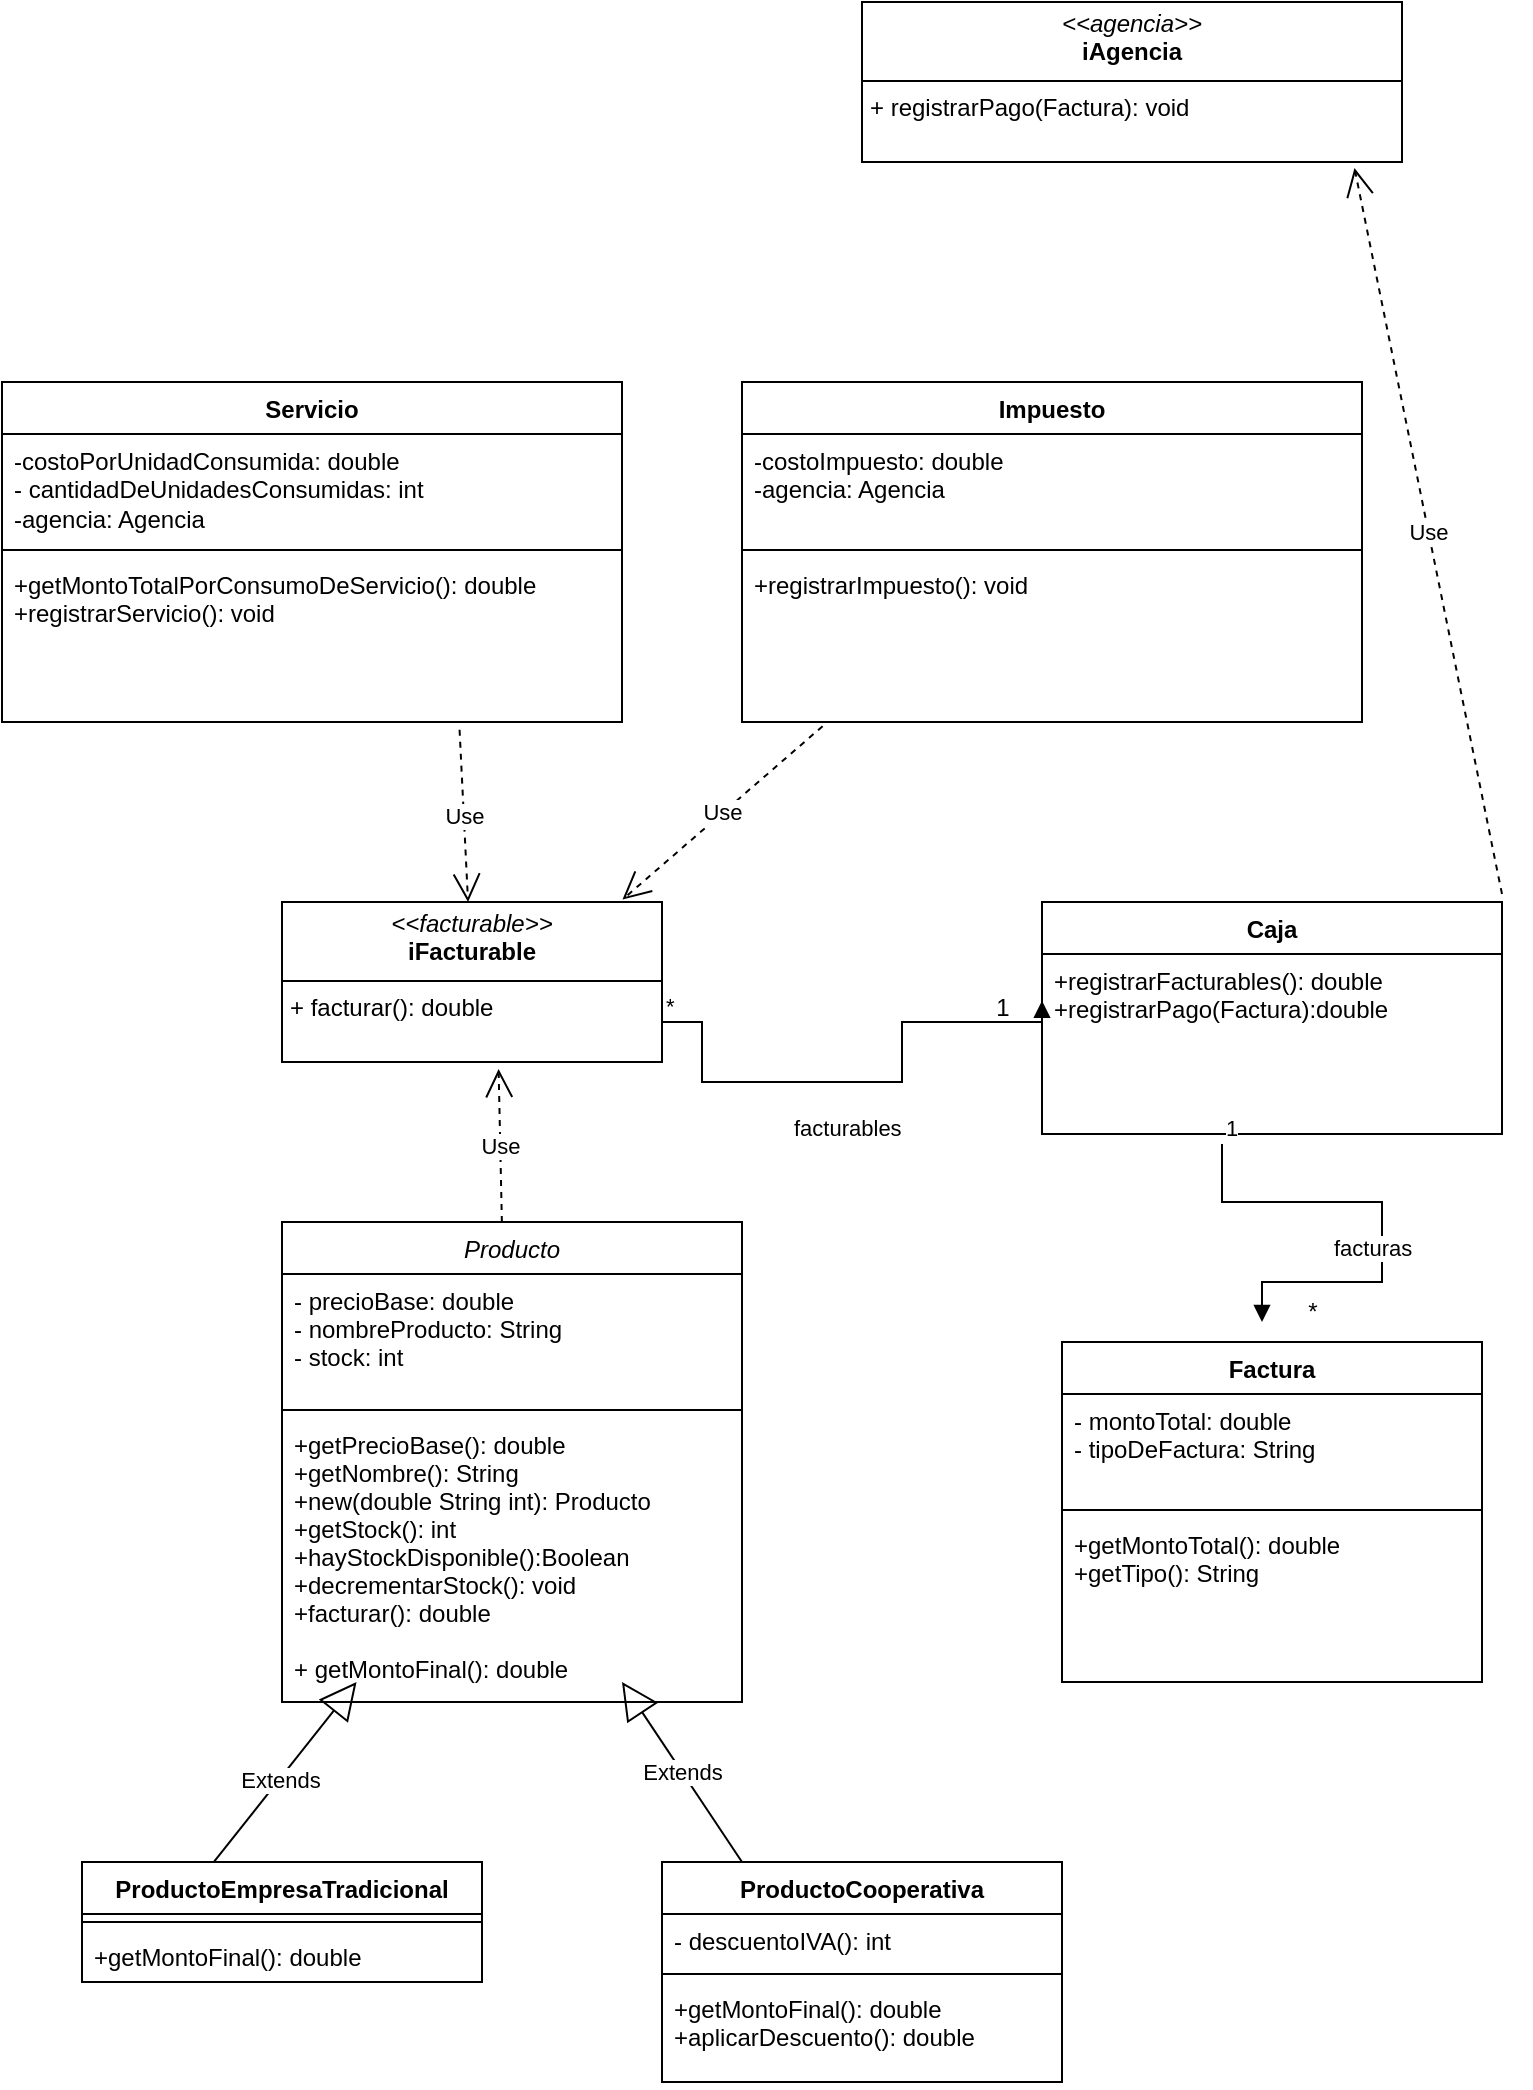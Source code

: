 <mxfile version="27.0.6">
  <diagram id="C5RBs43oDa-KdzZeNtuy" name="Page-1">
    <mxGraphModel dx="1188" dy="1827" grid="1" gridSize="10" guides="1" tooltips="1" connect="1" arrows="1" fold="1" page="1" pageScale="1" pageWidth="827" pageHeight="1169" math="0" shadow="0">
      <root>
        <mxCell id="WIyWlLk6GJQsqaUBKTNV-0" />
        <mxCell id="WIyWlLk6GJQsqaUBKTNV-1" parent="WIyWlLk6GJQsqaUBKTNV-0" />
        <mxCell id="zkfFHV4jXpPFQw0GAbJ--0" value="Producto" style="swimlane;fontStyle=2;align=center;verticalAlign=top;childLayout=stackLayout;horizontal=1;startSize=26;horizontalStack=0;resizeParent=1;resizeLast=0;collapsible=1;marginBottom=0;rounded=0;shadow=0;strokeWidth=1;" parent="WIyWlLk6GJQsqaUBKTNV-1" vertex="1">
          <mxGeometry x="150" y="100" width="230" height="240" as="geometry">
            <mxRectangle x="230" y="140" width="160" height="26" as="alternateBounds" />
          </mxGeometry>
        </mxCell>
        <mxCell id="zkfFHV4jXpPFQw0GAbJ--2" value="- precioBase: double&#xa;- nombreProducto: String&#xa;- stock: int" style="text;align=left;verticalAlign=top;spacingLeft=4;spacingRight=4;overflow=hidden;rotatable=0;points=[[0,0.5],[1,0.5]];portConstraint=eastwest;rounded=0;shadow=0;html=0;" parent="zkfFHV4jXpPFQw0GAbJ--0" vertex="1">
          <mxGeometry y="26" width="230" height="64" as="geometry" />
        </mxCell>
        <mxCell id="zkfFHV4jXpPFQw0GAbJ--4" value="" style="line;html=1;strokeWidth=1;align=left;verticalAlign=middle;spacingTop=-1;spacingLeft=3;spacingRight=3;rotatable=0;labelPosition=right;points=[];portConstraint=eastwest;" parent="zkfFHV4jXpPFQw0GAbJ--0" vertex="1">
          <mxGeometry y="90" width="230" height="8" as="geometry" />
        </mxCell>
        <mxCell id="vys1Lf1euMN_hq-L1kBy-1" value="+getPrecioBase(): double&#xa;+getNombre(): String&#xa;+new(double String int): Producto&#xa;+getStock(): int&#xa;+hayStockDisponible():Boolean&#xa;+decrementarStock(): void&#xa;+facturar(): double&#xa;&#xa;+ getMontoFinal(): double" style="text;align=left;verticalAlign=top;spacingLeft=4;spacingRight=4;overflow=hidden;rotatable=0;points=[[0,0.5],[1,0.5]];portConstraint=eastwest;rounded=0;shadow=0;html=0;fontStyle=0" parent="zkfFHV4jXpPFQw0GAbJ--0" vertex="1">
          <mxGeometry y="98" width="230" height="142" as="geometry" />
        </mxCell>
        <mxCell id="vys1Lf1euMN_hq-L1kBy-6" value="&lt;p style=&quot;margin:0px;margin-top:4px;text-align:center;&quot;&gt;&lt;i&gt;&amp;lt;&amp;lt;facturable&amp;gt;&amp;gt;&lt;/i&gt;&lt;br&gt;&lt;b&gt;iFacturable&lt;/b&gt;&lt;/p&gt;&lt;hr size=&quot;1&quot; style=&quot;border-style:solid;&quot;&gt;&lt;p style=&quot;margin:0px;margin-left:4px;&quot;&gt;+ facturar(): double&lt;br&gt;&lt;br&gt;&lt;/p&gt;&lt;hr size=&quot;1&quot; style=&quot;border-style:solid;&quot;&gt;&lt;p style=&quot;margin:0px;margin-left:4px;&quot;&gt;&lt;br&gt;&lt;/p&gt;" style="verticalAlign=top;align=left;overflow=fill;html=1;whiteSpace=wrap;" parent="WIyWlLk6GJQsqaUBKTNV-1" vertex="1">
          <mxGeometry x="150" y="-60" width="190" height="80" as="geometry" />
        </mxCell>
        <mxCell id="vys1Lf1euMN_hq-L1kBy-15" value="Factura" style="swimlane;fontStyle=1;align=center;verticalAlign=top;childLayout=stackLayout;horizontal=1;startSize=26;horizontalStack=0;resizeParent=1;resizeParentMax=0;resizeLast=0;collapsible=1;marginBottom=0;whiteSpace=wrap;html=1;" parent="WIyWlLk6GJQsqaUBKTNV-1" vertex="1">
          <mxGeometry x="540" y="160" width="210" height="170" as="geometry" />
        </mxCell>
        <mxCell id="vys1Lf1euMN_hq-L1kBy-16" value="- montoTotal: double&lt;div&gt;- tipoDeFactura: String&lt;/div&gt;" style="text;strokeColor=none;fillColor=none;align=left;verticalAlign=top;spacingLeft=4;spacingRight=4;overflow=hidden;rotatable=0;points=[[0,0.5],[1,0.5]];portConstraint=eastwest;whiteSpace=wrap;html=1;" parent="vys1Lf1euMN_hq-L1kBy-15" vertex="1">
          <mxGeometry y="26" width="210" height="54" as="geometry" />
        </mxCell>
        <mxCell id="vys1Lf1euMN_hq-L1kBy-17" value="" style="line;strokeWidth=1;fillColor=none;align=left;verticalAlign=middle;spacingTop=-1;spacingLeft=3;spacingRight=3;rotatable=0;labelPosition=right;points=[];portConstraint=eastwest;strokeColor=inherit;" parent="vys1Lf1euMN_hq-L1kBy-15" vertex="1">
          <mxGeometry y="80" width="210" height="8" as="geometry" />
        </mxCell>
        <mxCell id="vys1Lf1euMN_hq-L1kBy-18" value="+getMontoTotal(): double&lt;div&gt;+getTipo(): String&lt;/div&gt;" style="text;strokeColor=none;fillColor=none;align=left;verticalAlign=top;spacingLeft=4;spacingRight=4;overflow=hidden;rotatable=0;points=[[0,0.5],[1,0.5]];portConstraint=eastwest;whiteSpace=wrap;html=1;" parent="vys1Lf1euMN_hq-L1kBy-15" vertex="1">
          <mxGeometry y="88" width="210" height="82" as="geometry" />
        </mxCell>
        <mxCell id="vys1Lf1euMN_hq-L1kBy-19" value="Use" style="endArrow=open;endSize=12;dashed=1;html=1;rounded=0;entryX=0.57;entryY=1.044;entryDx=0;entryDy=0;entryPerimeter=0;exitX=0.478;exitY=0;exitDx=0;exitDy=0;exitPerimeter=0;" parent="WIyWlLk6GJQsqaUBKTNV-1" source="zkfFHV4jXpPFQw0GAbJ--0" target="vys1Lf1euMN_hq-L1kBy-6" edge="1">
          <mxGeometry width="160" relative="1" as="geometry">
            <mxPoint x="210" y="70" as="sourcePoint" />
            <mxPoint x="370" y="70" as="targetPoint" />
          </mxGeometry>
        </mxCell>
        <mxCell id="vys1Lf1euMN_hq-L1kBy-22" value="Extends" style="endArrow=block;endSize=16;endFill=0;html=1;rounded=0;entryX=0.249;entryY=1.035;entryDx=0;entryDy=0;entryPerimeter=0;" parent="WIyWlLk6GJQsqaUBKTNV-1" edge="1">
          <mxGeometry width="160" relative="1" as="geometry">
            <mxPoint x="110" y="427.48" as="sourcePoint" />
            <mxPoint x="187.27" y="330" as="targetPoint" />
          </mxGeometry>
        </mxCell>
        <mxCell id="vys1Lf1euMN_hq-L1kBy-23" value="Extends" style="endArrow=block;endSize=16;endFill=0;html=1;rounded=0;entryX=0.249;entryY=1.035;entryDx=0;entryDy=0;entryPerimeter=0;" parent="WIyWlLk6GJQsqaUBKTNV-1" edge="1">
          <mxGeometry width="160" relative="1" as="geometry">
            <mxPoint x="380" y="420" as="sourcePoint" />
            <mxPoint x="320" y="330" as="targetPoint" />
          </mxGeometry>
        </mxCell>
        <mxCell id="vys1Lf1euMN_hq-L1kBy-32" value="ProductoCooperativa&lt;span style=&quot;color: rgba(0, 0, 0, 0); font-family: monospace; font-size: 0px; font-weight: 400; text-align: start; text-wrap-mode: nowrap;&quot;&gt;%3CmxGraphModel%3E%3Croot%3E%3CmxCell%20id%3D%220%22%2F%3E%3CmxCell%20id%3D%221%22%20parent%3D%220%22%2F%3E%3CmxCell%20id%3D%222%22%20value%3D%22Producto%22%20style%3D%22swimlane%3BfontStyle%3D2%3Balign%3Dcenter%3BverticalAlign%3Dtop%3BchildLayout%3DstackLayout%3Bhorizontal%3D1%3BstartSize%3D26%3BhorizontalStack%3D0%3BresizeParent%3D1%3BresizeLast%3D0%3Bcollapsible%3D1%3BmarginBottom%3D0%3Brounded%3D0%3Bshadow%3D0%3BstrokeWidth%3D1%3B%22%20vertex%3D%221%22%20parent%3D%221%22%3E%3CmxGeometry%20x%3D%22150%22%20y%3D%22120%22%20width%3D%22230%22%20height%3D%22210%22%20as%3D%22geometry%22%3E%3CmxRectangle%20x%3D%22230%22%20y%3D%22140%22%20width%3D%22160%22%20height%3D%2226%22%20as%3D%22alternateBounds%22%2F%3E%3C%2FmxGeometry%3E%3C%2FmxCell%3E%3CmxCell%20id%3D%223%22%20value%3D%22-%20precioBase%3A%20double%26%2310%3B-%20nombreProducto%3A%20String%26%2310%3B-%20stock%3A%20int%22%20style%3D%22text%3Balign%3Dleft%3BverticalAlign%3Dtop%3BspacingLeft%3D4%3BspacingRight%3D4%3Boverflow%3Dhidden%3Brotatable%3D0%3Bpoints%3D%5B%5B0%2C0.5%5D%2C%5B1%2C0.5%5D%5D%3BportConstraint%3Deastwest%3Brounded%3D0%3Bshadow%3D0%3Bhtml%3D0%3B%22%20vertex%3D%221%22%20parent%3D%222%22%3E%3CmxGeometry%20y%3D%2226%22%20width%3D%22230%22%20height%3D%2264%22%20as%3D%22geometry%22%2F%3E%3C%2FmxCell%3E%3CmxCell%20id%3D%224%22%20value%3D%22%22%20style%3D%22line%3Bhtml%3D1%3BstrokeWidth%3D1%3Balign%3Dleft%3BverticalAlign%3Dmiddle%3BspacingTop%3D-1%3BspacingLeft%3D3%3BspacingRight%3D3%3Brotatable%3D0%3BlabelPosition%3Dright%3Bpoints%3D%5B%5D%3BportConstraint%3Deastwest%3B%22%20vertex%3D%221%22%20parent%3D%222%22%3E%3CmxGeometry%20y%3D%2290%22%20width%3D%22230%22%20height%3D%228%22%20as%3D%22geometry%22%2F%3E%3C%2FmxCell%3E%3CmxCell%20id%3D%225%22%20value%3D%22%2BgetPrecioBase()%3A%20double%26%2310%3B%2BgetNombre()%3A%20String%26%2310%3B%2Bnew(double%20String)%3A%20Producto%26%2310%3B%2BgetStock()%3A%20int%26%2310%3B%2BregistrarVenta()%3A%20double%26%2310%3B%26%2310%3B%2B%20getMontoFinal()%3A%20double%22%20style%3D%22text%3Balign%3Dleft%3BverticalAlign%3Dtop%3BspacingLeft%3D4%3BspacingRight%3D4%3Boverflow%3Dhidden%3Brotatable%3D0%3Bpoints%3D%5B%5B0%2C0.5%5D%2C%5B1%2C0.5%5D%5D%3BportConstraint%3Deastwest%3Brounded%3D0%3Bshadow%3D0%3Bhtml%3D0%3BfontStyle%3D2%22%20vertex%3D%221%22%20parent%3D%222%22%3E%3CmxGeometry%20y%3D%2298%22%20width%3D%22230%22%20height%3D%22112%22%20as%3D%22geometry%22%2F%3E%3C%2FmxCell%3E%3C%2Froot%3E%3C%2FmxGraphModel%3E&lt;/span&gt;" style="swimlane;fontStyle=1;align=center;verticalAlign=top;childLayout=stackLayout;horizontal=1;startSize=26;horizontalStack=0;resizeParent=1;resizeParentMax=0;resizeLast=0;collapsible=1;marginBottom=0;whiteSpace=wrap;html=1;" parent="WIyWlLk6GJQsqaUBKTNV-1" vertex="1">
          <mxGeometry x="340" y="420" width="200" height="110" as="geometry" />
        </mxCell>
        <mxCell id="vys1Lf1euMN_hq-L1kBy-33" value="- descuentoIVA(): int" style="text;strokeColor=none;fillColor=none;align=left;verticalAlign=top;spacingLeft=4;spacingRight=4;overflow=hidden;rotatable=0;points=[[0,0.5],[1,0.5]];portConstraint=eastwest;whiteSpace=wrap;html=1;" parent="vys1Lf1euMN_hq-L1kBy-32" vertex="1">
          <mxGeometry y="26" width="200" height="26" as="geometry" />
        </mxCell>
        <mxCell id="vys1Lf1euMN_hq-L1kBy-34" value="" style="line;strokeWidth=1;fillColor=none;align=left;verticalAlign=middle;spacingTop=-1;spacingLeft=3;spacingRight=3;rotatable=0;labelPosition=right;points=[];portConstraint=eastwest;strokeColor=inherit;" parent="vys1Lf1euMN_hq-L1kBy-32" vertex="1">
          <mxGeometry y="52" width="200" height="8" as="geometry" />
        </mxCell>
        <mxCell id="vys1Lf1euMN_hq-L1kBy-35" value="&lt;div&gt;&lt;span style=&quot;background-color: transparent; color: light-dark(rgb(0, 0, 0), rgb(255, 255, 255));&quot;&gt;+getMontoFinal(): double&lt;/span&gt;&lt;/div&gt;&lt;div&gt;+aplicarDescuento(): double&lt;/div&gt;" style="text;strokeColor=none;fillColor=none;align=left;verticalAlign=top;spacingLeft=4;spacingRight=4;overflow=hidden;rotatable=0;points=[[0,0.5],[1,0.5]];portConstraint=eastwest;whiteSpace=wrap;html=1;" parent="vys1Lf1euMN_hq-L1kBy-32" vertex="1">
          <mxGeometry y="60" width="200" height="50" as="geometry" />
        </mxCell>
        <mxCell id="vys1Lf1euMN_hq-L1kBy-36" value="ProductoEmpresaTradicional&lt;span style=&quot;color: rgba(0, 0, 0, 0); font-family: monospace; font-size: 0px; font-weight: 400; text-align: start; text-wrap-mode: nowrap;&quot;&gt;%3CmxGraphModel%3E%3Croot%3E%3CmxCell%20id%3D%220%22%2F%3E%3CmxCell%20id%3D%221%22%20parent%3D%220%22%2F%3E%3CmxCell%20id%3D%222%22%20value%3D%22Producto%22%20style%3D%22swimlane%3BfontStyle%3D2%3Balign%3Dcenter%3BverticalAlign%3Dtop%3BchildLayout%3DstackLayout%3Bhorizontal%3D1%3BstartSize%3D26%3BhorizontalStack%3D0%3BresizeParent%3D1%3BresizeLast%3D0%3Bcollapsible%3D1%3BmarginBottom%3D0%3Brounded%3D0%3Bshadow%3D0%3BstrokeWidth%3D1%3B%22%20vertex%3D%221%22%20parent%3D%221%22%3E%3CmxGeometry%20x%3D%22150%22%20y%3D%22120%22%20width%3D%22230%22%20height%3D%22210%22%20as%3D%22geometry%22%3E%3CmxRectangle%20x%3D%22230%22%20y%3D%22140%22%20width%3D%22160%22%20height%3D%2226%22%20as%3D%22alternateBounds%22%2F%3E%3C%2FmxGeometry%3E%3C%2FmxCell%3E%3CmxCell%20id%3D%223%22%20value%3D%22-%20precioBase%3A%20double%26%2310%3B-%20nombreProducto%3A%20String%26%2310%3B-%20stock%3A%20int%22%20style%3D%22text%3Balign%3Dleft%3BverticalAlign%3Dtop%3BspacingLeft%3D4%3BspacingRight%3D4%3Boverflow%3Dhidden%3Brotatable%3D0%3Bpoints%3D%5B%5B0%2C0.5%5D%2C%5B1%2C0.5%5D%5D%3BportConstraint%3Deastwest%3Brounded%3D0%3Bshadow%3D0%3Bhtml%3D0%3B%22%20vertex%3D%221%22%20parent%3D%222%22%3E%3CmxGeometry%20y%3D%2226%22%20width%3D%22230%22%20height%3D%2264%22%20as%3D%22geometry%22%2F%3E%3C%2FmxCell%3E%3CmxCell%20id%3D%224%22%20value%3D%22%22%20style%3D%22line%3Bhtml%3D1%3BstrokeWidth%3D1%3Balign%3Dleft%3BverticalAlign%3Dmiddle%3BspacingTop%3D-1%3BspacingLeft%3D3%3BspacingRight%3D3%3Brotatable%3D0%3BlabelPosition%3Dright%3Bpoints%3D%5B%5D%3BportConstraint%3Deastwest%3B%22%20vertex%3D%221%22%20parent%3D%222%22%3E%3CmxGeometry%20y%3D%2290%22%20width%3D%22230%22%20height%3D%228%22%20as%3D%22geometry%22%2F%3E%3C%2FmxCell%3E%3CmxCell%20id%3D%225%22%20value%3D%22%2BgetPrecioBase()%3A%20double%26%2310%3B%2BgetNombre()%3A%20String%26%2310%3B%2Bnew(double%20String)%3A%20Producto%26%2310%3B%2BgetStock()%3A%20int%26%2310%3B%2BregistrarVenta()%3A%20double%26%2310%3B%26%2310%3B%2B%20getMontoFinal()%3A%20double%22%20style%3D%22text%3Balign%3Dleft%3BverticalAlign%3Dtop%3BspacingLeft%3D4%3BspacingRight%3D4%3Boverflow%3Dhidden%3Brotatable%3D0%3Bpoints%3D%5B%5B0%2C0.5%5D%2C%5B1%2C0.5%5D%5D%3BportConstraint%3Deastwest%3Brounded%3D0%3Bshadow%3D0%3Bhtml%3D0%3BfontStyle%3D2%22%20vertex%3D%221%22%20parent%3D%222%22%3E%3CmxGeometry%20y%3D%2298%22%20width%3D%22230%22%20height%3D%22112%22%20as%3D%22geometry%22%2F%3E%3C%2FmxCell%3E%3C%2Froot%3E%3C%2FmxGraphModel%&lt;/span&gt;" style="swimlane;fontStyle=1;align=center;verticalAlign=top;childLayout=stackLayout;horizontal=1;startSize=26;horizontalStack=0;resizeParent=1;resizeParentMax=0;resizeLast=0;collapsible=1;marginBottom=0;whiteSpace=wrap;html=1;" parent="WIyWlLk6GJQsqaUBKTNV-1" vertex="1">
          <mxGeometry x="50" y="420" width="200" height="60" as="geometry" />
        </mxCell>
        <mxCell id="vys1Lf1euMN_hq-L1kBy-38" value="" style="line;strokeWidth=1;fillColor=none;align=left;verticalAlign=middle;spacingTop=-1;spacingLeft=3;spacingRight=3;rotatable=0;labelPosition=right;points=[];portConstraint=eastwest;strokeColor=inherit;" parent="vys1Lf1euMN_hq-L1kBy-36" vertex="1">
          <mxGeometry y="26" width="200" height="8" as="geometry" />
        </mxCell>
        <mxCell id="vys1Lf1euMN_hq-L1kBy-39" value="+getMontoFinal(): double" style="text;strokeColor=none;fillColor=none;align=left;verticalAlign=top;spacingLeft=4;spacingRight=4;overflow=hidden;rotatable=0;points=[[0,0.5],[1,0.5]];portConstraint=eastwest;whiteSpace=wrap;html=1;" parent="vys1Lf1euMN_hq-L1kBy-36" vertex="1">
          <mxGeometry y="34" width="200" height="26" as="geometry" />
        </mxCell>
        <mxCell id="vys1Lf1euMN_hq-L1kBy-40" value="Caja" style="swimlane;fontStyle=1;align=center;verticalAlign=top;childLayout=stackLayout;horizontal=1;startSize=26;horizontalStack=0;resizeParent=1;resizeParentMax=0;resizeLast=0;collapsible=1;marginBottom=0;whiteSpace=wrap;html=1;" parent="WIyWlLk6GJQsqaUBKTNV-1" vertex="1">
          <mxGeometry x="530" y="-60" width="230" height="116" as="geometry" />
        </mxCell>
        <mxCell id="vys1Lf1euMN_hq-L1kBy-43" value="&lt;div&gt;&lt;span style=&quot;background-color: transparent; color: light-dark(rgb(0, 0, 0), rgb(255, 255, 255));&quot;&gt;+registrarFacturables(): double&lt;/span&gt;&lt;/div&gt;&lt;div&gt;+registrarPago(Factura):double&lt;/div&gt;" style="text;strokeColor=none;fillColor=none;align=left;verticalAlign=top;spacingLeft=4;spacingRight=4;overflow=hidden;rotatable=0;points=[[0,0.5],[1,0.5]];portConstraint=eastwest;whiteSpace=wrap;html=1;" parent="vys1Lf1euMN_hq-L1kBy-40" vertex="1">
          <mxGeometry y="26" width="230" height="90" as="geometry" />
        </mxCell>
        <mxCell id="vys1Lf1euMN_hq-L1kBy-50" value="facturables" style="endArrow=block;endFill=1;html=1;edgeStyle=orthogonalEdgeStyle;align=left;verticalAlign=top;rounded=0;entryX=0;entryY=0.26;entryDx=0;entryDy=0;entryPerimeter=0;" parent="WIyWlLk6GJQsqaUBKTNV-1" target="vys1Lf1euMN_hq-L1kBy-43" edge="1">
          <mxGeometry x="-0.28" y="-10" relative="1" as="geometry">
            <mxPoint x="340" as="sourcePoint" />
            <mxPoint x="500" as="targetPoint" />
            <Array as="points">
              <mxPoint x="360" />
              <mxPoint x="360" y="30" />
              <mxPoint x="460" y="30" />
              <mxPoint x="460" />
            </Array>
            <mxPoint as="offset" />
          </mxGeometry>
        </mxCell>
        <mxCell id="vys1Lf1euMN_hq-L1kBy-51" value="*" style="edgeLabel;resizable=0;html=1;align=left;verticalAlign=bottom;" parent="vys1Lf1euMN_hq-L1kBy-50" connectable="0" vertex="1">
          <mxGeometry x="-1" relative="1" as="geometry" />
        </mxCell>
        <mxCell id="vys1Lf1euMN_hq-L1kBy-52" value="1" style="text;html=1;align=center;verticalAlign=middle;resizable=0;points=[];autosize=1;strokeColor=none;fillColor=none;" parent="WIyWlLk6GJQsqaUBKTNV-1" vertex="1">
          <mxGeometry x="495" y="-22" width="30" height="30" as="geometry" />
        </mxCell>
        <mxCell id="vys1Lf1euMN_hq-L1kBy-53" value="Servicio" style="swimlane;fontStyle=1;align=center;verticalAlign=top;childLayout=stackLayout;horizontal=1;startSize=26;horizontalStack=0;resizeParent=1;resizeParentMax=0;resizeLast=0;collapsible=1;marginBottom=0;whiteSpace=wrap;html=1;" parent="WIyWlLk6GJQsqaUBKTNV-1" vertex="1">
          <mxGeometry x="10" y="-320" width="310" height="170" as="geometry" />
        </mxCell>
        <mxCell id="vys1Lf1euMN_hq-L1kBy-54" value="-costoPorUnidadConsumida: double&lt;div&gt;- cantidadDeUnidadesConsumidas: int&lt;/div&gt;&lt;div&gt;-agencia: Agencia&lt;/div&gt;" style="text;strokeColor=none;fillColor=none;align=left;verticalAlign=top;spacingLeft=4;spacingRight=4;overflow=hidden;rotatable=0;points=[[0,0.5],[1,0.5]];portConstraint=eastwest;whiteSpace=wrap;html=1;" parent="vys1Lf1euMN_hq-L1kBy-53" vertex="1">
          <mxGeometry y="26" width="310" height="54" as="geometry" />
        </mxCell>
        <mxCell id="vys1Lf1euMN_hq-L1kBy-55" value="" style="line;strokeWidth=1;fillColor=none;align=left;verticalAlign=middle;spacingTop=-1;spacingLeft=3;spacingRight=3;rotatable=0;labelPosition=right;points=[];portConstraint=eastwest;strokeColor=inherit;" parent="vys1Lf1euMN_hq-L1kBy-53" vertex="1">
          <mxGeometry y="80" width="310" height="8" as="geometry" />
        </mxCell>
        <mxCell id="vys1Lf1euMN_hq-L1kBy-56" value="+getMontoTotalPorConsumoDeServicio(): double&amp;nbsp;&lt;div&gt;+registrarServicio(): void&lt;/div&gt;" style="text;strokeColor=none;fillColor=none;align=left;verticalAlign=top;spacingLeft=4;spacingRight=4;overflow=hidden;rotatable=0;points=[[0,0.5],[1,0.5]];portConstraint=eastwest;whiteSpace=wrap;html=1;" parent="vys1Lf1euMN_hq-L1kBy-53" vertex="1">
          <mxGeometry y="88" width="310" height="82" as="geometry" />
        </mxCell>
        <mxCell id="vys1Lf1euMN_hq-L1kBy-57" value="Impuesto" style="swimlane;fontStyle=1;align=center;verticalAlign=top;childLayout=stackLayout;horizontal=1;startSize=26;horizontalStack=0;resizeParent=1;resizeParentMax=0;resizeLast=0;collapsible=1;marginBottom=0;whiteSpace=wrap;html=1;" parent="WIyWlLk6GJQsqaUBKTNV-1" vertex="1">
          <mxGeometry x="380" y="-320" width="310" height="170" as="geometry" />
        </mxCell>
        <mxCell id="vys1Lf1euMN_hq-L1kBy-58" value="-costoImpuesto: double&lt;div&gt;-agencia: Agencia&lt;/div&gt;" style="text;strokeColor=none;fillColor=none;align=left;verticalAlign=top;spacingLeft=4;spacingRight=4;overflow=hidden;rotatable=0;points=[[0,0.5],[1,0.5]];portConstraint=eastwest;whiteSpace=wrap;html=1;" parent="vys1Lf1euMN_hq-L1kBy-57" vertex="1">
          <mxGeometry y="26" width="310" height="54" as="geometry" />
        </mxCell>
        <mxCell id="vys1Lf1euMN_hq-L1kBy-59" value="" style="line;strokeWidth=1;fillColor=none;align=left;verticalAlign=middle;spacingTop=-1;spacingLeft=3;spacingRight=3;rotatable=0;labelPosition=right;points=[];portConstraint=eastwest;strokeColor=inherit;" parent="vys1Lf1euMN_hq-L1kBy-57" vertex="1">
          <mxGeometry y="80" width="310" height="8" as="geometry" />
        </mxCell>
        <mxCell id="vys1Lf1euMN_hq-L1kBy-60" value="&lt;div&gt;+registrarImpuesto(): void&lt;/div&gt;" style="text;strokeColor=none;fillColor=none;align=left;verticalAlign=top;spacingLeft=4;spacingRight=4;overflow=hidden;rotatable=0;points=[[0,0.5],[1,0.5]];portConstraint=eastwest;whiteSpace=wrap;html=1;" parent="vys1Lf1euMN_hq-L1kBy-57" vertex="1">
          <mxGeometry y="88" width="310" height="82" as="geometry" />
        </mxCell>
        <mxCell id="vys1Lf1euMN_hq-L1kBy-61" value="Use" style="endArrow=open;endSize=12;dashed=1;html=1;rounded=0;exitX=0.738;exitY=1.047;exitDx=0;exitDy=0;exitPerimeter=0;" parent="WIyWlLk6GJQsqaUBKTNV-1" source="vys1Lf1euMN_hq-L1kBy-56" target="vys1Lf1euMN_hq-L1kBy-6" edge="1">
          <mxGeometry width="160" relative="1" as="geometry">
            <mxPoint x="250" y="-74" as="sourcePoint" />
            <mxPoint x="248" y="-150" as="targetPoint" />
          </mxGeometry>
        </mxCell>
        <mxCell id="vys1Lf1euMN_hq-L1kBy-63" value="Use" style="endArrow=open;endSize=12;dashed=1;html=1;rounded=0;exitX=0.13;exitY=1.026;exitDx=0;exitDy=0;exitPerimeter=0;entryX=0.896;entryY=-0.015;entryDx=0;entryDy=0;entryPerimeter=0;" parent="WIyWlLk6GJQsqaUBKTNV-1" source="vys1Lf1euMN_hq-L1kBy-60" target="vys1Lf1euMN_hq-L1kBy-6" edge="1">
          <mxGeometry width="160" relative="1" as="geometry">
            <mxPoint x="330" y="-140" as="sourcePoint" />
            <mxPoint x="334" y="-54" as="targetPoint" />
          </mxGeometry>
        </mxCell>
        <mxCell id="J9aBu4Wg6RiDO15bJq30-0" value="Use" style="endArrow=open;endSize=12;dashed=1;html=1;rounded=0;exitX=0.478;exitY=0;exitDx=0;exitDy=0;exitPerimeter=0;entryX=0.912;entryY=1.038;entryDx=0;entryDy=0;entryPerimeter=0;" edge="1" parent="WIyWlLk6GJQsqaUBKTNV-1" target="J9aBu4Wg6RiDO15bJq30-3">
          <mxGeometry width="160" relative="1" as="geometry">
            <mxPoint x="760" y="-64" as="sourcePoint" />
            <mxPoint x="670" y="-440" as="targetPoint" />
          </mxGeometry>
        </mxCell>
        <mxCell id="J9aBu4Wg6RiDO15bJq30-3" value="&lt;p style=&quot;margin:0px;margin-top:4px;text-align:center;&quot;&gt;&lt;i&gt;&amp;lt;&amp;lt;agencia&amp;gt;&amp;gt;&lt;/i&gt;&lt;br&gt;&lt;b&gt;iAgencia&lt;/b&gt;&lt;/p&gt;&lt;hr size=&quot;1&quot; style=&quot;border-style:solid;&quot;&gt;&lt;p style=&quot;margin:0px;margin-left:4px;&quot;&gt;+ registrarPago(Factura): void&lt;br&gt;&lt;br&gt;&lt;/p&gt;&lt;hr size=&quot;1&quot; style=&quot;border-style:solid;&quot;&gt;&lt;p style=&quot;margin:0px;margin-left:4px;&quot;&gt;&lt;br&gt;&lt;/p&gt;" style="verticalAlign=top;align=left;overflow=fill;html=1;whiteSpace=wrap;" vertex="1" parent="WIyWlLk6GJQsqaUBKTNV-1">
          <mxGeometry x="440" y="-510" width="270" height="80" as="geometry" />
        </mxCell>
        <mxCell id="J9aBu4Wg6RiDO15bJq30-5" value="facturas" style="endArrow=block;endFill=1;html=1;edgeStyle=orthogonalEdgeStyle;align=left;verticalAlign=top;rounded=0;" edge="1" parent="WIyWlLk6GJQsqaUBKTNV-1">
          <mxGeometry x="-0.28" y="-10" relative="1" as="geometry">
            <mxPoint x="620" y="61" as="sourcePoint" />
            <mxPoint x="640" y="150" as="targetPoint" />
            <Array as="points">
              <mxPoint x="620" y="90" />
              <mxPoint x="700" y="90" />
              <mxPoint x="700" y="130" />
              <mxPoint x="640" y="130" />
            </Array>
            <mxPoint as="offset" />
          </mxGeometry>
        </mxCell>
        <mxCell id="J9aBu4Wg6RiDO15bJq30-6" value="1" style="edgeLabel;resizable=0;html=1;align=left;verticalAlign=bottom;" connectable="0" vertex="1" parent="J9aBu4Wg6RiDO15bJq30-5">
          <mxGeometry x="-1" relative="1" as="geometry" />
        </mxCell>
        <mxCell id="J9aBu4Wg6RiDO15bJq30-7" value="*" style="text;html=1;align=center;verticalAlign=middle;resizable=0;points=[];autosize=1;strokeColor=none;fillColor=none;" vertex="1" parent="WIyWlLk6GJQsqaUBKTNV-1">
          <mxGeometry x="650" y="130" width="30" height="30" as="geometry" />
        </mxCell>
      </root>
    </mxGraphModel>
  </diagram>
</mxfile>
